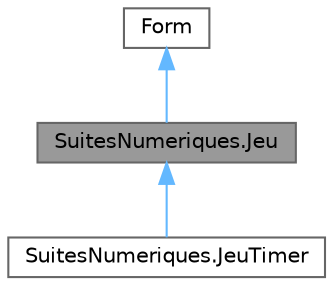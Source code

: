 digraph "SuitesNumeriques.Jeu"
{
 // LATEX_PDF_SIZE
  bgcolor="transparent";
  edge [fontname=Helvetica,fontsize=10,labelfontname=Helvetica,labelfontsize=10];
  node [fontname=Helvetica,fontsize=10,shape=box,height=0.2,width=0.4];
  Node1 [id="Node000001",label="SuitesNumeriques.Jeu",height=0.2,width=0.4,color="gray40", fillcolor="grey60", style="filled", fontcolor="black",tooltip="Classe gérant le formulaire de jeu sans contrainte."];
  Node2 -> Node1 [id="edge1_Node000001_Node000002",dir="back",color="steelblue1",style="solid",tooltip=" "];
  Node2 [id="Node000002",label="Form",height=0.2,width=0.4,color="gray40", fillcolor="white", style="filled",tooltip=" "];
  Node1 -> Node3 [id="edge2_Node000001_Node000003",dir="back",color="steelblue1",style="solid",tooltip=" "];
  Node3 [id="Node000003",label="SuitesNumeriques.JeuTimer",height=0.2,width=0.4,color="gray40", fillcolor="white", style="filled",URL="$class_suites_numeriques_1_1_jeu_timer.html",tooltip="Classe gérant le formulaire de jeu avec contrainte."];
}
